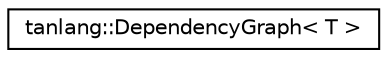 digraph "Graphical Class Hierarchy"
{
 // LATEX_PDF_SIZE
  edge [fontname="Helvetica",fontsize="10",labelfontname="Helvetica",labelfontsize="10"];
  node [fontname="Helvetica",fontsize="10",shape=record];
  rankdir="LR";
  Node0 [label="tanlang::DependencyGraph\< T \>",height=0.2,width=0.4,color="black", fillcolor="white", style="filled",URL="$classtanlang_1_1DependencyGraph.html",tooltip=" "];
}
